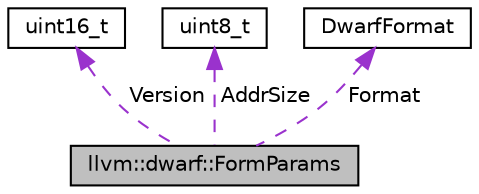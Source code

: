 digraph "llvm::dwarf::FormParams"
{
 // LATEX_PDF_SIZE
  bgcolor="transparent";
  edge [fontname="Helvetica",fontsize="10",labelfontname="Helvetica",labelfontsize="10"];
  node [fontname="Helvetica",fontsize="10",shape="box"];
  Node1 [label="llvm::dwarf::FormParams",height=0.2,width=0.4,color="black", fillcolor="grey75", style="filled", fontcolor="black",tooltip="A helper struct providing information about the byte size of DW_FORM values that vary in size dependi..."];
  Node2 -> Node1 [dir="back",color="darkorchid3",fontsize="10",style="dashed",label=" Version" ,fontname="Helvetica"];
  Node2 [label="uint16_t",height=0.2,width=0.4,color="black",tooltip=" "];
  Node3 -> Node1 [dir="back",color="darkorchid3",fontsize="10",style="dashed",label=" AddrSize" ,fontname="Helvetica"];
  Node3 [label="uint8_t",height=0.2,width=0.4,color="black",tooltip=" "];
  Node4 -> Node1 [dir="back",color="darkorchid3",fontsize="10",style="dashed",label=" Format" ,fontname="Helvetica"];
  Node4 [label="DwarfFormat",height=0.2,width=0.4,color="black",tooltip=" "];
}
